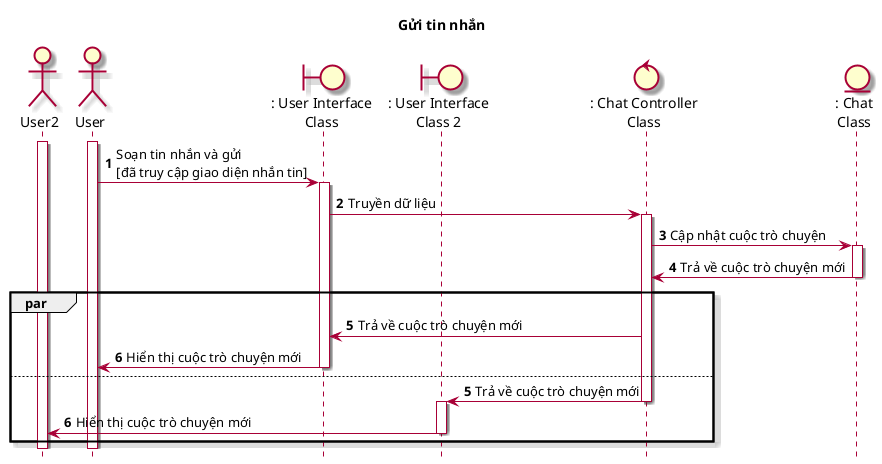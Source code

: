 @startuml SeqGuiTinNhan

skin rose
hide footbox
title Gửi tin nhắn

actor User2 as user2
actor User as user
boundary ": User Interface\nClass" as userInterface
boundary ": User Interface\nClass 2" as userInterface2
control ": Chat Controller\nClass" as chatController
entity ": Chat\nClass" as Chat

autonumber
user++
user2++
user -> userInterface++ : Soạn tin nhắn và gửi\n[đã truy cập giao diện nhắn tin]
userInterface -> chatController++ : Truyền dữ liệu
chatController -> Chat++ : Cập nhật cuộc trò chuyện
Chat -> chatController-- : Trả về cuộc trò chuyện mới
par
    chatController -> userInterface : Trả về cuộc trò chuyện mới
    userInterface -> user-- : Hiển thị cuộc trò chuyện mới
else
    autonumber 5
    chatController -> userInterface2-- : Trả về cuộc trò chuyện mới
    userInterface2++
    userInterface2 -> user2-- : Hiển thị cuộc trò chuyện mới
end

user--
user2--

@enduml